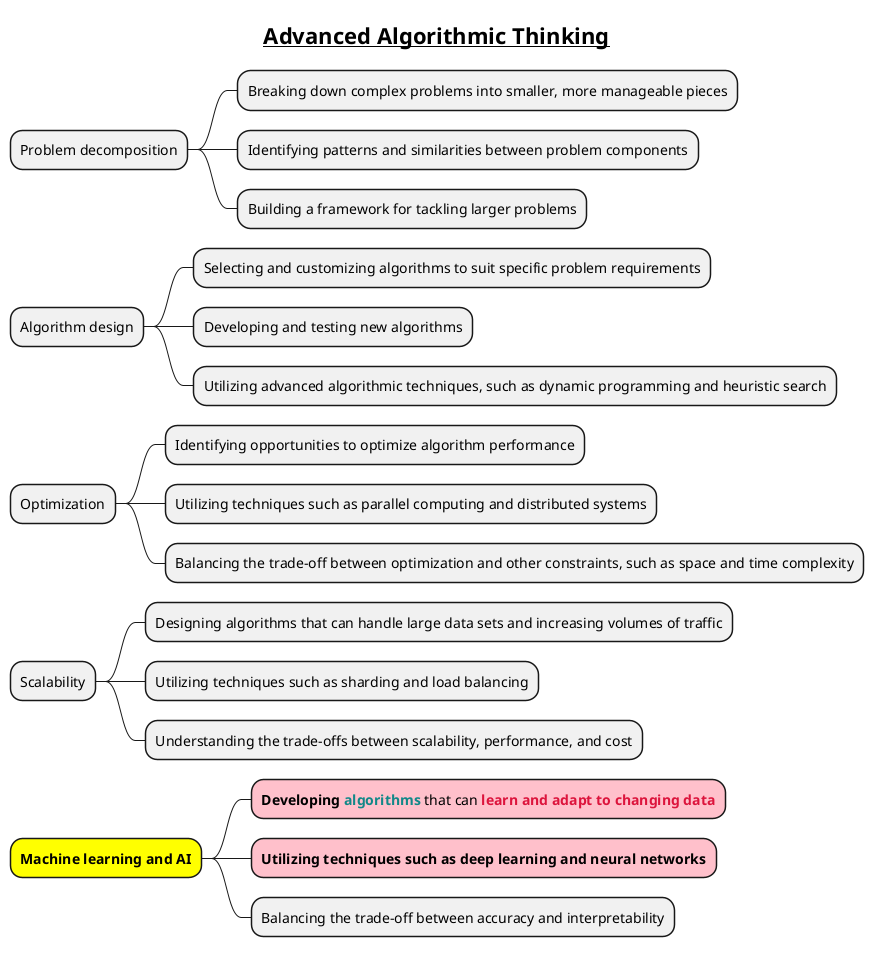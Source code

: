 @startmindmap
title = __Advanced Algorithmic Thinking__

* Problem decomposition
** Breaking down complex problems into smaller, more manageable pieces
** Identifying patterns and similarities between problem components
** Building a framework for tackling larger problems

* Algorithm design
** Selecting and customizing algorithms to suit specific problem requirements
** Developing and testing new algorithms
** Utilizing advanced algorithmic techniques, such as dynamic programming and heuristic search

* Optimization
** Identifying opportunities to optimize algorithm performance
** Utilizing techniques such as parallel computing and distributed systems
** Balancing the trade-off between optimization and other constraints, such as space and time complexity

* Scalability
** Designing algorithms that can handle large data sets and increasing volumes of traffic
** Utilizing techniques such as sharding and load balancing
** Understanding the trade-offs between scalability, performance, and cost

*[#yellow] **Machine learning and AI**
**[#pink] **Developing** <color #118888>**algorithms**</color> that can <color #crimson>**learn and adapt to changing data**</color>
**[#pink] **Utilizing techniques such as deep learning and neural networks**
** Balancing the trade-off between accuracy and interpretability

@endmindmap
